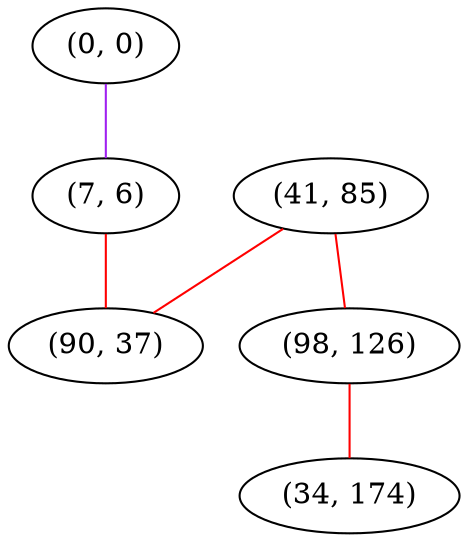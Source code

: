 graph "" {
"(0, 0)";
"(41, 85)";
"(7, 6)";
"(98, 126)";
"(90, 37)";
"(34, 174)";
"(0, 0)" -- "(7, 6)"  [color=purple, key=0, weight=4];
"(41, 85)" -- "(90, 37)"  [color=red, key=0, weight=1];
"(41, 85)" -- "(98, 126)"  [color=red, key=0, weight=1];
"(7, 6)" -- "(90, 37)"  [color=red, key=0, weight=1];
"(98, 126)" -- "(34, 174)"  [color=red, key=0, weight=1];
}
